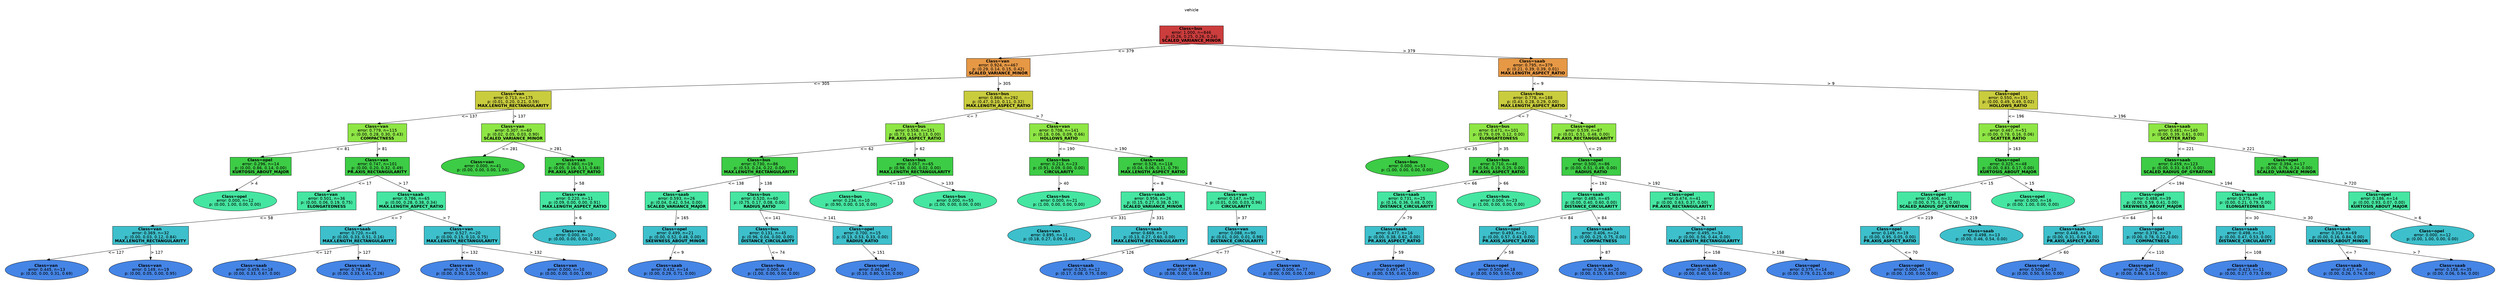 digraph Tree {
splines=false;
graph [pad=".25", ranksep="0.5", nodesep="1"];
node [shape=rect, style="filled", color="black", fontname="helvetica",fillcolor="white"] ;
edge [fontname="helvetica"] ;
0 [label="vehicle", shape=plaintext];
0:s -> 1:n [style=invis];   
1 [label=<<b> Class=bus </b> <br/> error: 1.000, n=846 <br/> p: (0.26, 0.25, 0.26, 0.24) <br/><b>SCALED_VARIANCE_MINOR</b>>, fillcolor="0.000 0.7 0.800", shape="rect"];
2 [label=<<b> Class=van </b> <br/> error: 0.924, n=467 <br/> p: (0.29, 0.14, 0.15, 0.42) <br/><b>SCALED_VARIANCE_MINOR</b>>, fillcolor="0.086 0.7 0.900", shape="rect"];
1:s -> 2:n [label="<= 379"] ;
3 [label=<<b> Class=van </b> <br/> error: 0.713, n=175 <br/> p: (0.01, 0.20, 0.21, 0.59) <br/><b>MAX.LENGTH_RECTANGULARITY</b>>, fillcolor="0.171 0.7 0.800", shape="rect"];
2:s -> 3:n [label="<= 305"] ;
4 [label=<<b> Class=van </b> <br/> error: 0.779, n=115 <br/> p: (0.00, 0.28, 0.30, 0.43) <br/><b>COMPACTNESS</b>>, fillcolor="0.257 0.7 0.900", shape="rect"];
3:s -> 4:n [label="<= 137"] ;
5 [label=<<b> Class=opel </b> <br/> error: 0.296, n=14 <br/> p: (0.00, 0.86, 0.14, 0.00) <br/><b>KURTOSIS_ABOUT_MAJOR</b>>, fillcolor="0.343 0.7 0.800", shape="rect"];
4:s -> 5:n [label="<= 81"] ;
6 [label=<<b> Class=opel </b> <br/> error: 0.000, n=12 <br/> p: (0.00, 1.00, 0.00, 0.00) >, fillcolor="0.429 0.7 0.900", shape="oval"];
5:s -> 6:n [label="> 4"] ;
7 [label=<<b> Class=van </b> <br/> error: 0.747, n=101 <br/> p: (0.00, 0.20, 0.32, 0.49) <br/><b>PR.AXIS_RECTANGULARITY</b>>, fillcolor="0.343 0.7 0.800", shape="rect"];
4:s -> 7:n [label="> 81"] ;
8 [label=<<b> Class=van </b> <br/> error: 0.501, n=36 <br/> p: (0.00, 0.06, 0.19, 0.75) <br/><b>ELONGATEDNESS</b>>, fillcolor="0.429 0.7 0.900", shape="rect"];
7:s -> 8:n [label="<= 17"] ;
9 [label=<<b> Class=van </b> <br/> error: 0.369, n=32 <br/> p: (0.00, 0.03, 0.12, 0.84) <br/><b>MAX.LENGTH_RECTANGULARITY</b>>, fillcolor="0.514 0.7 0.800", shape="rect"];
8:s -> 9:n [label="<= 58"] ;
10 [label=<<b> Class=van </b> <br/> error: 0.445, n=13 <br/> p: (0.00, 0.00, 0.31, 0.69) >, fillcolor="0.600 0.7 0.900", shape="oval"];
9:s -> 10:n [label="<= 127"] ;
11 [label=<<b> Class=van </b> <br/> error: 0.149, n=19 <br/> p: (0.00, 0.05, 0.00, 0.95) >, fillcolor="0.600 0.7 0.900", shape="oval"];
9:s -> 11:n [label="> 127"] ;
12 [label=<<b> Class=saab </b> <br/> error: 0.786, n=65 <br/> p: (0.00, 0.28, 0.38, 0.34) <br/><b>MAX.LENGTH_ASPECT_RATIO</b>>, fillcolor="0.429 0.7 0.900", shape="rect"];
7:s -> 12:n [label="> 17"] ;
13 [label=<<b> Class=saab </b> <br/> error: 0.720, n=45 <br/> p: (0.00, 0.33, 0.51, 0.16) <br/><b>MAX.LENGTH_RECTANGULARITY</b>>, fillcolor="0.514 0.7 0.800", shape="rect"];
12:s -> 13:n [label="<= 7"] ;
14 [label=<<b> Class=saab </b> <br/> error: 0.459, n=18 <br/> p: (0.00, 0.33, 0.67, 0.00) >, fillcolor="0.600 0.7 0.900", shape="oval"];
13:s -> 14:n [label="<= 127"] ;
15 [label=<<b> Class=saab </b> <br/> error: 0.781, n=27 <br/> p: (0.00, 0.33, 0.41, 0.26) >, fillcolor="0.600 0.7 0.900", shape="oval"];
13:s -> 15:n [label="> 127"] ;
16 [label=<<b> Class=van </b> <br/> error: 0.527, n=20 <br/> p: (0.00, 0.15, 0.10, 0.75) <br/><b>MAX.LENGTH_RECTANGULARITY</b>>, fillcolor="0.514 0.7 0.800", shape="rect"];
12:s -> 16:n [label="> 7"] ;
17 [label=<<b> Class=van </b> <br/> error: 0.743, n=10 <br/> p: (0.00, 0.30, 0.20, 0.50) >, fillcolor="0.600 0.7 0.900", shape="oval"];
16:s -> 17:n [label="<= 132"] ;
18 [label=<<b> Class=van </b> <br/> error: 0.000, n=10 <br/> p: (0.00, 0.00, 0.00, 1.00) >, fillcolor="0.600 0.7 0.900", shape="oval"];
16:s -> 18:n [label="> 132"] ;
19 [label=<<b> Class=van </b> <br/> error: 0.307, n=60 <br/> p: (0.02, 0.05, 0.03, 0.90) <br/><b>SCALED_VARIANCE_MINOR</b>>, fillcolor="0.257 0.7 0.900", shape="rect"];
3:s -> 19:n [label="> 137"] ;
20 [label=<<b> Class=van </b> <br/> error: 0.000, n=41 <br/> p: (0.00, 0.00, 0.00, 1.00) >, fillcolor="0.343 0.7 0.800", shape="oval"];
19:s -> 20:n [label="<= 281"] ;
21 [label=<<b> Class=van </b> <br/> error: 0.680, n=19 <br/> p: (0.05, 0.16, 0.11, 0.68) <br/><b>PR.AXIS_ASPECT_RATIO</b>>, fillcolor="0.343 0.7 0.800", shape="rect"];
19:s -> 21:n [label="> 281"] ;
22 [label=<<b> Class=van </b> <br/> error: 0.220, n=11 <br/> p: (0.09, 0.00, 0.00, 0.91) <br/><b>MAX.LENGTH_ASPECT_RATIO</b>>, fillcolor="0.429 0.7 0.900", shape="rect"];
21:s -> 22:n [label="> 58"] ;
23 [label=<<b> Class=van </b> <br/> error: 0.000, n=10 <br/> p: (0.00, 0.00, 0.00, 1.00) >, fillcolor="0.514 0.7 0.800", shape="oval"];
22:s -> 23:n [label="> 6"] ;
24 [label=<<b> Class=bus </b> <br/> error: 0.866, n=292 <br/> p: (0.47, 0.10, 0.11, 0.32) <br/><b>MAX.LENGTH_ASPECT_RATIO</b>>, fillcolor="0.171 0.7 0.800", shape="rect"];
2:s -> 24:n [label="> 305"] ;
25 [label=<<b> Class=bus </b> <br/> error: 0.558, n=151 <br/> p: (0.73, 0.14, 0.13, 0.00) <br/><b>PR.AXIS_ASPECT_RATIO</b>>, fillcolor="0.257 0.7 0.900", shape="rect"];
24:s -> 25:n [label="<= 7"] ;
26 [label=<<b> Class=bus </b> <br/> error: 0.730, n=86 <br/> p: (0.53, 0.24, 0.22, 0.00) <br/><b>MAX.LENGTH_RECTANGULARITY</b>>, fillcolor="0.343 0.7 0.800", shape="rect"];
25:s -> 26:n [label="<= 62"] ;
27 [label=<<b> Class=saab </b> <br/> error: 0.593, n=26 <br/> p: (0.04, 0.42, 0.54, 0.00) <br/><b>SCALED_VARIANCE_MAJOR</b>>, fillcolor="0.429 0.7 0.900", shape="rect"];
26:s -> 27:n [label="<= 138"] ;
28 [label=<<b> Class=opel </b> <br/> error: 0.499, n=21 <br/> p: (0.00, 0.52, 0.48, 0.00) <br/><b>SKEWNESS_ABOUT_MINOR</b>>, fillcolor="0.514 0.7 0.800", shape="rect"];
27:s -> 28:n [label="> 165"] ;
29 [label=<<b> Class=saab </b> <br/> error: 0.432, n=14 <br/> p: (0.00, 0.29, 0.71, 0.00) >, fillcolor="0.600 0.7 0.900", shape="oval"];
28:s -> 29:n [label="<= 9"] ;
30 [label=<<b> Class=bus </b> <br/> error: 0.520, n=60 <br/> p: (0.75, 0.17, 0.08, 0.00) <br/><b>RADIUS_RATIO</b>>, fillcolor="0.429 0.7 0.900", shape="rect"];
26:s -> 30:n [label="> 138"] ;
31 [label=<<b> Class=bus </b> <br/> error: 0.131, n=45 <br/> p: (0.96, 0.04, 0.00, 0.00) <br/><b>DISTANCE_CIRCULARITY</b>>, fillcolor="0.514 0.7 0.800", shape="rect"];
30:s -> 31:n [label="<= 141"] ;
32 [label=<<b> Class=bus </b> <br/> error: 0.000, n=43 <br/> p: (1.00, 0.00, 0.00, 0.00) >, fillcolor="0.600 0.7 0.900", shape="oval"];
31:s -> 32:n [label="<= 74"] ;
33 [label=<<b> Class=opel </b> <br/> error: 0.700, n=15 <br/> p: (0.13, 0.53, 0.33, 0.00) <br/><b>RADIUS_RATIO</b>>, fillcolor="0.514 0.7 0.800", shape="rect"];
30:s -> 33:n [label="> 141"] ;
34 [label=<<b> Class=opel </b> <br/> error: 0.461, n=10 <br/> p: (0.10, 0.80, 0.10, 0.00) >, fillcolor="0.600 0.7 0.900", shape="oval"];
33:s -> 34:n [label="> 151"] ;
35 [label=<<b> Class=bus </b> <br/> error: 0.057, n=65 <br/> p: (0.98, 0.00, 0.02, 0.00) <br/><b>MAX.LENGTH_RECTANGULARITY</b>>, fillcolor="0.343 0.7 0.800", shape="rect"];
25:s -> 35:n [label="> 62"] ;
36 [label=<<b> Class=bus </b> <br/> error: 0.234, n=10 <br/> p: (0.90, 0.00, 0.10, 0.00) >, fillcolor="0.429 0.7 0.900", shape="oval"];
35:s -> 36:n [label="<= 133"] ;
37 [label=<<b> Class=bus </b> <br/> error: 0.000, n=55 <br/> p: (1.00, 0.00, 0.00, 0.00) >, fillcolor="0.429 0.7 0.900", shape="oval"];
35:s -> 37:n [label="> 133"] ;
38 [label=<<b> Class=van </b> <br/> error: 0.708, n=141 <br/> p: (0.18, 0.06, 0.09, 0.66) <br/><b>HOLLOWS_RATIO</b>>, fillcolor="0.257 0.7 0.900", shape="rect"];
24:s -> 38:n [label="> 7"] ;
39 [label=<<b> Class=bus </b> <br/> error: 0.213, n=23 <br/> p: (0.91, 0.09, 0.00, 0.00) <br/><b>CIRCULARITY</b>>, fillcolor="0.343 0.7 0.800", shape="rect"];
38:s -> 39:n [label="<= 190"] ;
40 [label=<<b> Class=bus </b> <br/> error: 0.000, n=21 <br/> p: (1.00, 0.00, 0.00, 0.00) >, fillcolor="0.429 0.7 0.900", shape="oval"];
39:s -> 40:n [label="> 40"] ;
41 [label=<<b> Class=van </b> <br/> error: 0.528, n=118 <br/> p: (0.04, 0.06, 0.11, 0.79) <br/><b>MAX.LENGTH_ASPECT_RATIO</b>>, fillcolor="0.343 0.7 0.800", shape="rect"];
38:s -> 41:n [label="> 190"] ;
42 [label=<<b> Class=saab </b> <br/> error: 0.956, n=26 <br/> p: (0.15, 0.27, 0.38, 0.19) <br/><b>SCALED_VARIANCE_MINOR</b>>, fillcolor="0.429 0.7 0.900", shape="rect"];
41:s -> 42:n [label="<= 8"] ;
43 [label=<<b> Class=van </b> <br/> error: 0.895, n=11 <br/> p: (0.18, 0.27, 0.09, 0.45) >, fillcolor="0.514 0.7 0.800", shape="oval"];
42:s -> 43:n [label="<= 331"] ;
44 [label=<<b> Class=saab </b> <br/> error: 0.669, n=15 <br/> p: (0.13, 0.27, 0.60, 0.00) <br/><b>MAX.LENGTH_RECTANGULARITY</b>>, fillcolor="0.514 0.7 0.800", shape="rect"];
42:s -> 44:n [label="> 331"] ;
45 [label=<<b> Class=saab </b> <br/> error: 0.520, n=12 <br/> p: (0.17, 0.08, 0.75, 0.00) >, fillcolor="0.600 0.7 0.900", shape="oval"];
44:s -> 45:n [label="> 126"] ;
46 [label=<<b> Class=van </b> <br/> error: 0.147, n=92 <br/> p: (0.01, 0.00, 0.03, 0.96) <br/><b>CIRCULARITY</b>>, fillcolor="0.429 0.7 0.900", shape="rect"];
41:s -> 46:n [label="> 8"] ;
47 [label=<<b> Class=van </b> <br/> error: 0.088, n=90 <br/> p: (0.01, 0.00, 0.01, 0.98) <br/><b>DISTANCE_CIRCULARITY</b>>, fillcolor="0.514 0.7 0.800", shape="rect"];
46:s -> 47:n [label="> 37"] ;
48 [label=<<b> Class=van </b> <br/> error: 0.387, n=13 <br/> p: (0.08, 0.00, 0.08, 0.85) >, fillcolor="0.600 0.7 0.900", shape="oval"];
47:s -> 48:n [label="<= 77"] ;
49 [label=<<b> Class=van </b> <br/> error: 0.000, n=77 <br/> p: (0.00, 0.00, 0.00, 1.00) >, fillcolor="0.600 0.7 0.900", shape="oval"];
47:s -> 49:n [label="> 77"] ;
50 [label=<<b> Class=saab </b> <br/> error: 0.795, n=379 <br/> p: (0.21, 0.39, 0.39, 0.01) <br/><b>MAX.LENGTH_ASPECT_RATIO</b>>, fillcolor="0.086 0.7 0.900", shape="rect"];
1:s -> 50:n [label="> 379"] ;
51 [label=<<b> Class=bus </b> <br/> error: 0.778, n=188 <br/> p: (0.43, 0.28, 0.29, 0.00) <br/><b>MAX.LENGTH_ASPECT_RATIO</b>>, fillcolor="0.171 0.7 0.800", shape="rect"];
50:s -> 51:n [label="<= 9"] ;
52 [label=<<b> Class=bus </b> <br/> error: 0.471, n=101 <br/> p: (0.79, 0.09, 0.12, 0.00) <br/><b>ELONGATEDNESS</b>>, fillcolor="0.257 0.7 0.900", shape="rect"];
51:s -> 52:n [label="<= 7"] ;
53 [label=<<b> Class=bus </b> <br/> error: 0.000, n=53 <br/> p: (1.00, 0.00, 0.00, 0.00) >, fillcolor="0.343 0.7 0.800", shape="oval"];
52:s -> 53:n [label="<= 35"] ;
54 [label=<<b> Class=bus </b> <br/> error: 0.710, n=48 <br/> p: (0.56, 0.19, 0.25, 0.00) <br/><b>PR.AXIS_ASPECT_RATIO</b>>, fillcolor="0.343 0.7 0.800", shape="rect"];
52:s -> 54:n [label="> 35"] ;
55 [label=<<b> Class=saab </b> <br/> error: 0.731, n=25 <br/> p: (0.16, 0.36, 0.48, 0.00) <br/><b>DISTANCE_CIRCULARITY</b>>, fillcolor="0.429 0.7 0.900", shape="rect"];
54:s -> 55:n [label="<= 66"] ;
56 [label=<<b> Class=saab </b> <br/> error: 0.477, n=16 <br/> p: (0.00, 0.38, 0.62, 0.00) <br/><b>PR.AXIS_ASPECT_RATIO</b>>, fillcolor="0.514 0.7 0.800", shape="rect"];
55:s -> 56:n [label="> 79"] ;
57 [label=<<b> Class=opel </b> <br/> error: 0.497, n=11 <br/> p: (0.00, 0.55, 0.45, 0.00) >, fillcolor="0.600 0.7 0.900", shape="oval"];
56:s -> 57:n [label="> 59"] ;
58 [label=<<b> Class=bus </b> <br/> error: 0.000, n=23 <br/> p: (1.00, 0.00, 0.00, 0.00) >, fillcolor="0.429 0.7 0.900", shape="oval"];
54:s -> 58:n [label="> 66"] ;
59 [label=<<b> Class=opel </b> <br/> error: 0.539, n=87 <br/> p: (0.01, 0.51, 0.48, 0.00) <br/><b>PR.AXIS_RECTANGULARITY</b>>, fillcolor="0.257 0.7 0.900", shape="rect"];
51:s -> 59:n [label="> 7"] ;
60 [label=<<b> Class=opel </b> <br/> error: 0.500, n=86 <br/> p: (0.00, 0.51, 0.49, 0.00) <br/><b>RADIUS_RATIO</b>>, fillcolor="0.343 0.7 0.800", shape="rect"];
59:s -> 60:n [label="<= 25"] ;
61 [label=<<b> Class=saab </b> <br/> error: 0.485, n=45 <br/> p: (0.00, 0.40, 0.60, 0.00) <br/><b>DISTANCE_CIRCULARITY</b>>, fillcolor="0.429 0.7 0.900", shape="rect"];
60:s -> 61:n [label="<= 192"] ;
62 [label=<<b> Class=opel </b> <br/> error: 0.493, n=21 <br/> p: (0.00, 0.57, 0.43, 0.00) <br/><b>PR.AXIS_ASPECT_RATIO</b>>, fillcolor="0.514 0.7 0.800", shape="rect"];
61:s -> 62:n [label="<= 84"] ;
63 [label=<<b> Class=opel </b> <br/> error: 0.500, n=18 <br/> p: (0.00, 0.50, 0.50, 0.00) >, fillcolor="0.600 0.7 0.900", shape="oval"];
62:s -> 63:n [label="> 58"] ;
64 [label=<<b> Class=saab </b> <br/> error: 0.406, n=24 <br/> p: (0.00, 0.25, 0.75, 0.00) <br/><b>COMPACTNESS</b>>, fillcolor="0.514 0.7 0.800", shape="rect"];
61:s -> 64:n [label="> 84"] ;
65 [label=<<b> Class=saab </b> <br/> error: 0.305, n=20 <br/> p: (0.00, 0.15, 0.85, 0.00) >, fillcolor="0.600 0.7 0.900", shape="oval"];
64:s -> 65:n [label="> 87"] ;
66 [label=<<b> Class=opel </b> <br/> error: 0.474, n=41 <br/> p: (0.00, 0.63, 0.37, 0.00) <br/><b>PR.AXIS_RECTANGULARITY</b>>, fillcolor="0.429 0.7 0.900", shape="rect"];
60:s -> 66:n [label="> 192"] ;
67 [label=<<b> Class=opel </b> <br/> error: 0.495, n=34 <br/> p: (0.00, 0.56, 0.44, 0.00) <br/><b>MAX.LENGTH_RECTANGULARITY</b>>, fillcolor="0.514 0.7 0.800", shape="rect"];
66:s -> 67:n [label="> 21"] ;
68 [label=<<b> Class=saab </b> <br/> error: 0.485, n=20 <br/> p: (0.00, 0.40, 0.60, 0.00) >, fillcolor="0.600 0.7 0.900", shape="oval"];
67:s -> 68:n [label="<= 158"] ;
69 [label=<<b> Class=opel </b> <br/> error: 0.375, n=14 <br/> p: (0.00, 0.79, 0.21, 0.00) >, fillcolor="0.600 0.7 0.900", shape="oval"];
67:s -> 69:n [label="> 158"] ;
70 [label=<<b> Class=opel </b> <br/> error: 0.550, n=191 <br/> p: (0.00, 0.49, 0.49, 0.02) <br/><b>HOLLOWS_RATIO</b>>, fillcolor="0.171 0.7 0.800", shape="rect"];
50:s -> 70:n [label="> 9"] ;
71 [label=<<b> Class=opel </b> <br/> error: 0.467, n=51 <br/> p: (0.00, 0.78, 0.16, 0.06) <br/><b>SCATTER_RATIO</b>>, fillcolor="0.257 0.7 0.900", shape="rect"];
70:s -> 71:n [label="<= 196"] ;
72 [label=<<b> Class=opel </b> <br/> error: 0.325, n=48 <br/> p: (0.00, 0.83, 0.17, 0.00) <br/><b>KURTOSIS_ABOUT_MAJOR</b>>, fillcolor="0.343 0.7 0.800", shape="rect"];
71:s -> 72:n [label="> 163"] ;
73 [label=<<b> Class=opel </b> <br/> error: 0.406, n=32 <br/> p: (0.00, 0.75, 0.25, 0.00) <br/><b>SCALED_RADIUS_OF_GYRATION</b>>, fillcolor="0.429 0.7 0.900", shape="rect"];
72:s -> 73:n [label="<= 15"] ;
74 [label=<<b> Class=opel </b> <br/> error: 0.149, n=19 <br/> p: (0.00, 0.95, 0.05, 0.00) <br/><b>PR.AXIS_ASPECT_RATIO</b>>, fillcolor="0.514 0.7 0.800", shape="rect"];
73:s -> 74:n [label="<= 219"] ;
75 [label=<<b> Class=opel </b> <br/> error: 0.000, n=16 <br/> p: (0.00, 1.00, 0.00, 0.00) >, fillcolor="0.600 0.7 0.900", shape="oval"];
74:s -> 75:n [label="<= 70"] ;
76 [label=<<b> Class=saab </b> <br/> error: 0.498, n=13 <br/> p: (0.00, 0.46, 0.54, 0.00) >, fillcolor="0.514 0.7 0.800", shape="oval"];
73:s -> 76:n [label="> 219"] ;
77 [label=<<b> Class=opel </b> <br/> error: 0.000, n=16 <br/> p: (0.00, 1.00, 0.00, 0.00) >, fillcolor="0.429 0.7 0.900", shape="oval"];
72:s -> 77:n [label="> 15"] ;
78 [label=<<b> Class=saab </b> <br/> error: 0.481, n=140 <br/> p: (0.00, 0.39, 0.61, 0.00) <br/><b>SCATTER_RATIO</b>>, fillcolor="0.257 0.7 0.900", shape="rect"];
70:s -> 78:n [label="> 196"] ;
79 [label=<<b> Class=saab </b> <br/> error: 0.459, n=123 <br/> p: (0.00, 0.33, 0.67, 0.00) <br/><b>SCALED_RADIUS_OF_GYRATION</b>>, fillcolor="0.343 0.7 0.800", shape="rect"];
78:s -> 79:n [label="<= 221"] ;
80 [label=<<b> Class=opel </b> <br/> error: 0.488, n=39 <br/> p: (0.00, 0.59, 0.41, 0.00) <br/><b>SKEWNESS_ABOUT_MAJOR</b>>, fillcolor="0.429 0.7 0.900", shape="rect"];
79:s -> 80:n [label="<= 194"] ;
81 [label=<<b> Class=saab </b> <br/> error: 0.448, n=16 <br/> p: (0.00, 0.31, 0.69, 0.00) <br/><b>PR.AXIS_ASPECT_RATIO</b>>, fillcolor="0.514 0.7 0.800", shape="rect"];
80:s -> 81:n [label="<= 64"] ;
82 [label=<<b> Class=opel </b> <br/> error: 0.500, n=10 <br/> p: (0.00, 0.50, 0.50, 0.00) >, fillcolor="0.600 0.7 0.900", shape="oval"];
81:s -> 82:n [label="> 60"] ;
83 [label=<<b> Class=opel </b> <br/> error: 0.378, n=23 <br/> p: (0.00, 0.78, 0.22, 0.00) <br/><b>COMPACTNESS</b>>, fillcolor="0.514 0.7 0.800", shape="rect"];
80:s -> 83:n [label="> 64"] ;
84 [label=<<b> Class=opel </b> <br/> error: 0.296, n=21 <br/> p: (0.00, 0.86, 0.14, 0.00) >, fillcolor="0.600 0.7 0.900", shape="oval"];
83:s -> 84:n [label="<= 110"] ;
85 [label=<<b> Class=saab </b> <br/> error: 0.375, n=84 <br/> p: (0.00, 0.21, 0.79, 0.00) <br/><b>ELONGATEDNESS</b>>, fillcolor="0.429 0.7 0.900", shape="rect"];
79:s -> 85:n [label="> 194"] ;
86 [label=<<b> Class=saab </b> <br/> error: 0.498, n=15 <br/> p: (0.00, 0.47, 0.53, 0.00) <br/><b>DISTANCE_CIRCULARITY</b>>, fillcolor="0.514 0.7 0.800", shape="rect"];
85:s -> 86:n [label="<= 30"] ;
87 [label=<<b> Class=saab </b> <br/> error: 0.423, n=11 <br/> p: (0.00, 0.27, 0.73, 0.00) >, fillcolor="0.600 0.7 0.900", shape="oval"];
86:s -> 87:n [label="<= 108"] ;
88 [label=<<b> Class=saab </b> <br/> error: 0.316, n=69 <br/> p: (0.00, 0.16, 0.84, 0.00) <br/><b>SKEWNESS_ABOUT_MINOR</b>>, fillcolor="0.514 0.7 0.800", shape="rect"];
85:s -> 88:n [label="> 30"] ;
89 [label=<<b> Class=saab </b> <br/> error: 0.417, n=34 <br/> p: (0.00, 0.26, 0.74, 0.00) >, fillcolor="0.600 0.7 0.900", shape="oval"];
88:s -> 89:n [label="<= 7"] ;
90 [label=<<b> Class=saab </b> <br/> error: 0.158, n=35 <br/> p: (0.00, 0.06, 0.94, 0.00) >, fillcolor="0.600 0.7 0.900", shape="oval"];
88:s -> 90:n [label="> 7"] ;
91 [label=<<b> Class=opel </b> <br/> error: 0.394, n=17 <br/> p: (0.00, 0.76, 0.24, 0.00) <br/><b>SCALED_VARIANCE_MINOR</b>>, fillcolor="0.343 0.7 0.800", shape="rect"];
78:s -> 91:n [label="> 221"] ;
92 [label=<<b> Class=opel </b> <br/> error: 0.186, n=14 <br/> p: (0.00, 0.93, 0.07, 0.00) <br/><b>KURTOSIS_ABOUT_MAJOR</b>>, fillcolor="0.429 0.7 0.900", shape="rect"];
91:s -> 92:n [label="> 720"] ;
93 [label=<<b> Class=opel </b> <br/> error: 0.000, n=12 <br/> p: (0.00, 1.00, 0.00, 0.00) >, fillcolor="0.514 0.7 0.800", shape="oval"];
92:s -> 93:n [label="> 6"] ;

}